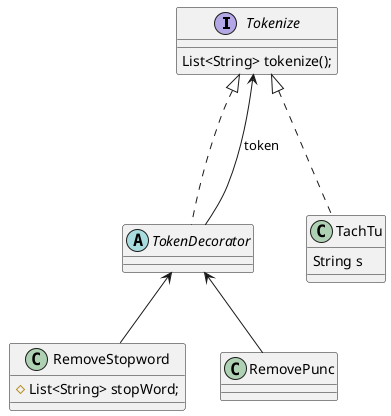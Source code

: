 @startuml
'https://plantuml.com/class-diagram
interface Tokenize{
    List<String> tokenize();

}
abstract class TokenDecorator
class TachTu{
    String s
}

class RemoveStopword{
    #List<String> stopWord;
}

Tokenize <|... TachTu
Tokenize <|.. TokenDecorator

TokenDecorator <-- RemoveStopword
TokenDecorator <-- RemovePunc
TokenDecorator ---> Tokenize : token
@enduml
